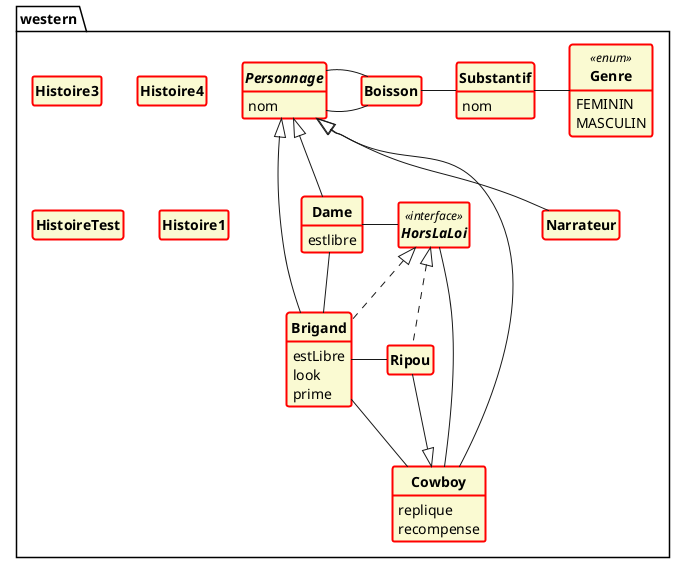@startuml

'Code généré automatiquement ;>
skinparam style strictuml
hide empty members
skinparam classAttributeIconSize 0
skinparam classFontStyle Bold
skinparam classbackgroundColor LightGoldenRodYellow
skinparam classbordercolor red
skinparam classattribute none
skinparam classborderthickness 2


interface western.HorsLaLoi <<interface>> {}

class western.Dame extends western.Personnage {
	estlibre
}
	Dame - western.HorsLaLoi

abstract class western.Personnage {
	nom
}
	Personnage - western.Boisson
	Personnage - western.Boisson

class western.Boisson {
}
	Boisson - western.Substantif

class western.Substantif {
	nom
}
	Substantif - western.Genre

class western.Histoire3 {
}

class western.Histoire4 {
}

class western.HistoireTest {
}

class western.Narrateur extends western.Personnage {
}

class western.Ripou extends western.Cowboy implements western.HorsLaLoi {
}
	Ripou - western.Brigand

class western.Brigand extends western.Personnage implements western.HorsLaLoi {
	estLibre
	look
	prime
}
	Brigand - western.Cowboy
	Brigand - western.Dame

class western.Histoire1 {
}

enum western.Genre <<enum>> {
	FEMININ
	MASCULIN

}
class western.Cowboy extends western.Personnage {
	replique
	recompense
}
	Cowboy - western.HorsLaLoi



@enduml